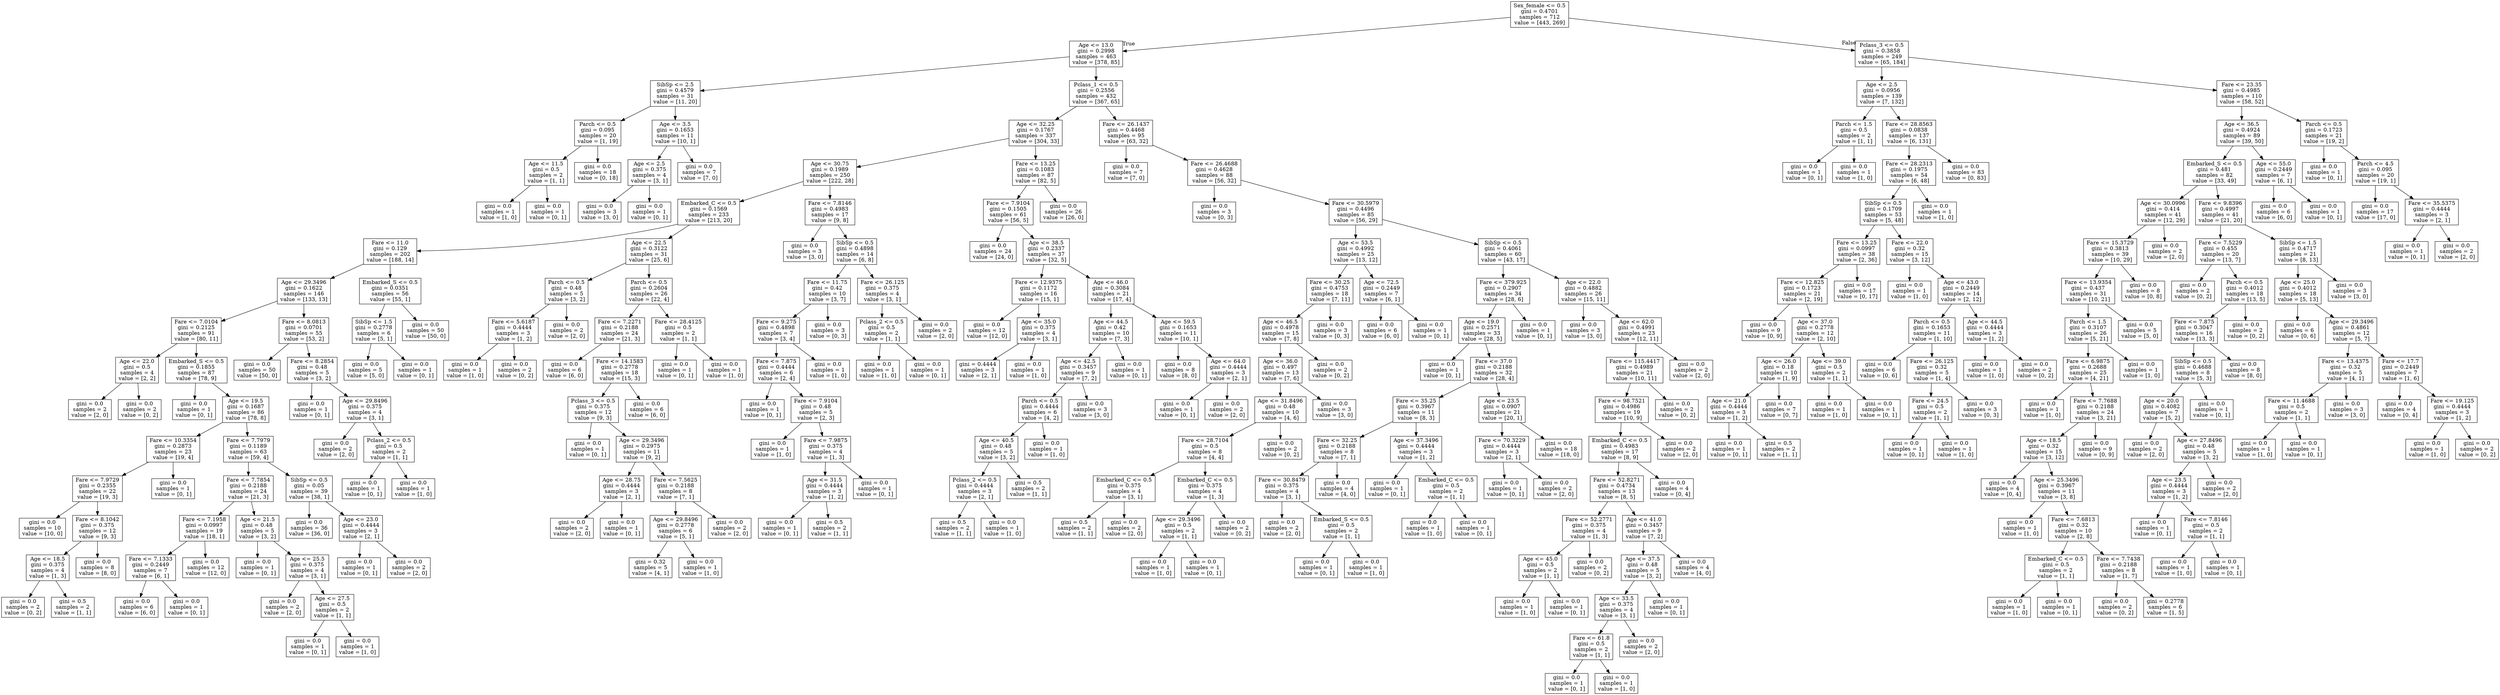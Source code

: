digraph Tree {
node [shape=box] ;
0 [label="Sex_female <= 0.5\ngini = 0.4701\nsamples = 712\nvalue = [443, 269]"] ;
1 [label="Age <= 13.0\ngini = 0.2998\nsamples = 463\nvalue = [378, 85]"] ;
0 -> 1 [labeldistance=2.5, labelangle=45, headlabel="True"] ;
2 [label="SibSp <= 2.5\ngini = 0.4579\nsamples = 31\nvalue = [11, 20]"] ;
1 -> 2 ;
3 [label="Parch <= 0.5\ngini = 0.095\nsamples = 20\nvalue = [1, 19]"] ;
2 -> 3 ;
4 [label="Age <= 11.5\ngini = 0.5\nsamples = 2\nvalue = [1, 1]"] ;
3 -> 4 ;
5 [label="gini = 0.0\nsamples = 1\nvalue = [1, 0]"] ;
4 -> 5 ;
6 [label="gini = 0.0\nsamples = 1\nvalue = [0, 1]"] ;
4 -> 6 ;
7 [label="gini = 0.0\nsamples = 18\nvalue = [0, 18]"] ;
3 -> 7 ;
8 [label="Age <= 3.5\ngini = 0.1653\nsamples = 11\nvalue = [10, 1]"] ;
2 -> 8 ;
9 [label="Age <= 2.5\ngini = 0.375\nsamples = 4\nvalue = [3, 1]"] ;
8 -> 9 ;
10 [label="gini = 0.0\nsamples = 3\nvalue = [3, 0]"] ;
9 -> 10 ;
11 [label="gini = 0.0\nsamples = 1\nvalue = [0, 1]"] ;
9 -> 11 ;
12 [label="gini = 0.0\nsamples = 7\nvalue = [7, 0]"] ;
8 -> 12 ;
13 [label="Pclass_1 <= 0.5\ngini = 0.2556\nsamples = 432\nvalue = [367, 65]"] ;
1 -> 13 ;
14 [label="Age <= 32.25\ngini = 0.1767\nsamples = 337\nvalue = [304, 33]"] ;
13 -> 14 ;
15 [label="Age <= 30.75\ngini = 0.1989\nsamples = 250\nvalue = [222, 28]"] ;
14 -> 15 ;
16 [label="Embarked_C <= 0.5\ngini = 0.1569\nsamples = 233\nvalue = [213, 20]"] ;
15 -> 16 ;
17 [label="Fare <= 11.0\ngini = 0.129\nsamples = 202\nvalue = [188, 14]"] ;
16 -> 17 ;
18 [label="Age <= 29.3496\ngini = 0.1622\nsamples = 146\nvalue = [133, 13]"] ;
17 -> 18 ;
19 [label="Fare <= 7.0104\ngini = 0.2125\nsamples = 91\nvalue = [80, 11]"] ;
18 -> 19 ;
20 [label="Age <= 22.0\ngini = 0.5\nsamples = 4\nvalue = [2, 2]"] ;
19 -> 20 ;
21 [label="gini = 0.0\nsamples = 2\nvalue = [2, 0]"] ;
20 -> 21 ;
22 [label="gini = 0.0\nsamples = 2\nvalue = [0, 2]"] ;
20 -> 22 ;
23 [label="Embarked_S <= 0.5\ngini = 0.1855\nsamples = 87\nvalue = [78, 9]"] ;
19 -> 23 ;
24 [label="gini = 0.0\nsamples = 1\nvalue = [0, 1]"] ;
23 -> 24 ;
25 [label="Age <= 19.5\ngini = 0.1687\nsamples = 86\nvalue = [78, 8]"] ;
23 -> 25 ;
26 [label="Fare <= 10.3354\ngini = 0.2873\nsamples = 23\nvalue = [19, 4]"] ;
25 -> 26 ;
27 [label="Fare <= 7.9729\ngini = 0.2355\nsamples = 22\nvalue = [19, 3]"] ;
26 -> 27 ;
28 [label="gini = 0.0\nsamples = 10\nvalue = [10, 0]"] ;
27 -> 28 ;
29 [label="Fare <= 8.1042\ngini = 0.375\nsamples = 12\nvalue = [9, 3]"] ;
27 -> 29 ;
30 [label="Age <= 18.5\ngini = 0.375\nsamples = 4\nvalue = [1, 3]"] ;
29 -> 30 ;
31 [label="gini = 0.0\nsamples = 2\nvalue = [0, 2]"] ;
30 -> 31 ;
32 [label="gini = 0.5\nsamples = 2\nvalue = [1, 1]"] ;
30 -> 32 ;
33 [label="gini = 0.0\nsamples = 8\nvalue = [8, 0]"] ;
29 -> 33 ;
34 [label="gini = 0.0\nsamples = 1\nvalue = [0, 1]"] ;
26 -> 34 ;
35 [label="Fare <= 7.7979\ngini = 0.1189\nsamples = 63\nvalue = [59, 4]"] ;
25 -> 35 ;
36 [label="Fare <= 7.7854\ngini = 0.2188\nsamples = 24\nvalue = [21, 3]"] ;
35 -> 36 ;
37 [label="Fare <= 7.1958\ngini = 0.0997\nsamples = 19\nvalue = [18, 1]"] ;
36 -> 37 ;
38 [label="Fare <= 7.1333\ngini = 0.2449\nsamples = 7\nvalue = [6, 1]"] ;
37 -> 38 ;
39 [label="gini = 0.0\nsamples = 6\nvalue = [6, 0]"] ;
38 -> 39 ;
40 [label="gini = 0.0\nsamples = 1\nvalue = [0, 1]"] ;
38 -> 40 ;
41 [label="gini = 0.0\nsamples = 12\nvalue = [12, 0]"] ;
37 -> 41 ;
42 [label="Age <= 21.5\ngini = 0.48\nsamples = 5\nvalue = [3, 2]"] ;
36 -> 42 ;
43 [label="gini = 0.0\nsamples = 1\nvalue = [0, 1]"] ;
42 -> 43 ;
44 [label="Age <= 25.5\ngini = 0.375\nsamples = 4\nvalue = [3, 1]"] ;
42 -> 44 ;
45 [label="gini = 0.0\nsamples = 2\nvalue = [2, 0]"] ;
44 -> 45 ;
46 [label="Age <= 27.5\ngini = 0.5\nsamples = 2\nvalue = [1, 1]"] ;
44 -> 46 ;
47 [label="gini = 0.0\nsamples = 1\nvalue = [0, 1]"] ;
46 -> 47 ;
48 [label="gini = 0.0\nsamples = 1\nvalue = [1, 0]"] ;
46 -> 48 ;
49 [label="SibSp <= 0.5\ngini = 0.05\nsamples = 39\nvalue = [38, 1]"] ;
35 -> 49 ;
50 [label="gini = 0.0\nsamples = 36\nvalue = [36, 0]"] ;
49 -> 50 ;
51 [label="Age <= 23.0\ngini = 0.4444\nsamples = 3\nvalue = [2, 1]"] ;
49 -> 51 ;
52 [label="gini = 0.0\nsamples = 1\nvalue = [0, 1]"] ;
51 -> 52 ;
53 [label="gini = 0.0\nsamples = 2\nvalue = [2, 0]"] ;
51 -> 53 ;
54 [label="Fare <= 8.0813\ngini = 0.0701\nsamples = 55\nvalue = [53, 2]"] ;
18 -> 54 ;
55 [label="gini = 0.0\nsamples = 50\nvalue = [50, 0]"] ;
54 -> 55 ;
56 [label="Fare <= 8.2854\ngini = 0.48\nsamples = 5\nvalue = [3, 2]"] ;
54 -> 56 ;
57 [label="gini = 0.0\nsamples = 1\nvalue = [0, 1]"] ;
56 -> 57 ;
58 [label="Age <= 29.8496\ngini = 0.375\nsamples = 4\nvalue = [3, 1]"] ;
56 -> 58 ;
59 [label="gini = 0.0\nsamples = 2\nvalue = [2, 0]"] ;
58 -> 59 ;
60 [label="Pclass_2 <= 0.5\ngini = 0.5\nsamples = 2\nvalue = [1, 1]"] ;
58 -> 60 ;
61 [label="gini = 0.0\nsamples = 1\nvalue = [0, 1]"] ;
60 -> 61 ;
62 [label="gini = 0.0\nsamples = 1\nvalue = [1, 0]"] ;
60 -> 62 ;
63 [label="Embarked_S <= 0.5\ngini = 0.0351\nsamples = 56\nvalue = [55, 1]"] ;
17 -> 63 ;
64 [label="SibSp <= 1.5\ngini = 0.2778\nsamples = 6\nvalue = [5, 1]"] ;
63 -> 64 ;
65 [label="gini = 0.0\nsamples = 5\nvalue = [5, 0]"] ;
64 -> 65 ;
66 [label="gini = 0.0\nsamples = 1\nvalue = [0, 1]"] ;
64 -> 66 ;
67 [label="gini = 0.0\nsamples = 50\nvalue = [50, 0]"] ;
63 -> 67 ;
68 [label="Age <= 22.5\ngini = 0.3122\nsamples = 31\nvalue = [25, 6]"] ;
16 -> 68 ;
69 [label="Parch <= 0.5\ngini = 0.48\nsamples = 5\nvalue = [3, 2]"] ;
68 -> 69 ;
70 [label="Fare <= 5.6187\ngini = 0.4444\nsamples = 3\nvalue = [1, 2]"] ;
69 -> 70 ;
71 [label="gini = 0.0\nsamples = 1\nvalue = [1, 0]"] ;
70 -> 71 ;
72 [label="gini = 0.0\nsamples = 2\nvalue = [0, 2]"] ;
70 -> 72 ;
73 [label="gini = 0.0\nsamples = 2\nvalue = [2, 0]"] ;
69 -> 73 ;
74 [label="Parch <= 0.5\ngini = 0.2604\nsamples = 26\nvalue = [22, 4]"] ;
68 -> 74 ;
75 [label="Fare <= 7.2271\ngini = 0.2188\nsamples = 24\nvalue = [21, 3]"] ;
74 -> 75 ;
76 [label="gini = 0.0\nsamples = 6\nvalue = [6, 0]"] ;
75 -> 76 ;
77 [label="Fare <= 14.1583\ngini = 0.2778\nsamples = 18\nvalue = [15, 3]"] ;
75 -> 77 ;
78 [label="Pclass_3 <= 0.5\ngini = 0.375\nsamples = 12\nvalue = [9, 3]"] ;
77 -> 78 ;
79 [label="gini = 0.0\nsamples = 1\nvalue = [0, 1]"] ;
78 -> 79 ;
80 [label="Age <= 29.3496\ngini = 0.2975\nsamples = 11\nvalue = [9, 2]"] ;
78 -> 80 ;
81 [label="Age <= 28.75\ngini = 0.4444\nsamples = 3\nvalue = [2, 1]"] ;
80 -> 81 ;
82 [label="gini = 0.0\nsamples = 2\nvalue = [2, 0]"] ;
81 -> 82 ;
83 [label="gini = 0.0\nsamples = 1\nvalue = [0, 1]"] ;
81 -> 83 ;
84 [label="Fare <= 7.5625\ngini = 0.2188\nsamples = 8\nvalue = [7, 1]"] ;
80 -> 84 ;
85 [label="Age <= 29.8496\ngini = 0.2778\nsamples = 6\nvalue = [5, 1]"] ;
84 -> 85 ;
86 [label="gini = 0.32\nsamples = 5\nvalue = [4, 1]"] ;
85 -> 86 ;
87 [label="gini = 0.0\nsamples = 1\nvalue = [1, 0]"] ;
85 -> 87 ;
88 [label="gini = 0.0\nsamples = 2\nvalue = [2, 0]"] ;
84 -> 88 ;
89 [label="gini = 0.0\nsamples = 6\nvalue = [6, 0]"] ;
77 -> 89 ;
90 [label="Fare <= 28.4125\ngini = 0.5\nsamples = 2\nvalue = [1, 1]"] ;
74 -> 90 ;
91 [label="gini = 0.0\nsamples = 1\nvalue = [0, 1]"] ;
90 -> 91 ;
92 [label="gini = 0.0\nsamples = 1\nvalue = [1, 0]"] ;
90 -> 92 ;
93 [label="Fare <= 7.8146\ngini = 0.4983\nsamples = 17\nvalue = [9, 8]"] ;
15 -> 93 ;
94 [label="gini = 0.0\nsamples = 3\nvalue = [3, 0]"] ;
93 -> 94 ;
95 [label="SibSp <= 0.5\ngini = 0.4898\nsamples = 14\nvalue = [6, 8]"] ;
93 -> 95 ;
96 [label="Fare <= 11.75\ngini = 0.42\nsamples = 10\nvalue = [3, 7]"] ;
95 -> 96 ;
97 [label="Fare <= 9.275\ngini = 0.4898\nsamples = 7\nvalue = [3, 4]"] ;
96 -> 97 ;
98 [label="Fare <= 7.875\ngini = 0.4444\nsamples = 6\nvalue = [2, 4]"] ;
97 -> 98 ;
99 [label="gini = 0.0\nsamples = 1\nvalue = [0, 1]"] ;
98 -> 99 ;
100 [label="Fare <= 7.9104\ngini = 0.48\nsamples = 5\nvalue = [2, 3]"] ;
98 -> 100 ;
101 [label="gini = 0.0\nsamples = 1\nvalue = [1, 0]"] ;
100 -> 101 ;
102 [label="Fare <= 7.9875\ngini = 0.375\nsamples = 4\nvalue = [1, 3]"] ;
100 -> 102 ;
103 [label="Age <= 31.5\ngini = 0.4444\nsamples = 3\nvalue = [1, 2]"] ;
102 -> 103 ;
104 [label="gini = 0.0\nsamples = 1\nvalue = [0, 1]"] ;
103 -> 104 ;
105 [label="gini = 0.5\nsamples = 2\nvalue = [1, 1]"] ;
103 -> 105 ;
106 [label="gini = 0.0\nsamples = 1\nvalue = [0, 1]"] ;
102 -> 106 ;
107 [label="gini = 0.0\nsamples = 1\nvalue = [1, 0]"] ;
97 -> 107 ;
108 [label="gini = 0.0\nsamples = 3\nvalue = [0, 3]"] ;
96 -> 108 ;
109 [label="Fare <= 26.125\ngini = 0.375\nsamples = 4\nvalue = [3, 1]"] ;
95 -> 109 ;
110 [label="Pclass_2 <= 0.5\ngini = 0.5\nsamples = 2\nvalue = [1, 1]"] ;
109 -> 110 ;
111 [label="gini = 0.0\nsamples = 1\nvalue = [1, 0]"] ;
110 -> 111 ;
112 [label="gini = 0.0\nsamples = 1\nvalue = [0, 1]"] ;
110 -> 112 ;
113 [label="gini = 0.0\nsamples = 2\nvalue = [2, 0]"] ;
109 -> 113 ;
114 [label="Fare <= 13.25\ngini = 0.1083\nsamples = 87\nvalue = [82, 5]"] ;
14 -> 114 ;
115 [label="Fare <= 7.9104\ngini = 0.1505\nsamples = 61\nvalue = [56, 5]"] ;
114 -> 115 ;
116 [label="gini = 0.0\nsamples = 24\nvalue = [24, 0]"] ;
115 -> 116 ;
117 [label="Age <= 38.5\ngini = 0.2337\nsamples = 37\nvalue = [32, 5]"] ;
115 -> 117 ;
118 [label="Fare <= 12.9375\ngini = 0.1172\nsamples = 16\nvalue = [15, 1]"] ;
117 -> 118 ;
119 [label="gini = 0.0\nsamples = 12\nvalue = [12, 0]"] ;
118 -> 119 ;
120 [label="Age <= 35.0\ngini = 0.375\nsamples = 4\nvalue = [3, 1]"] ;
118 -> 120 ;
121 [label="gini = 0.4444\nsamples = 3\nvalue = [2, 1]"] ;
120 -> 121 ;
122 [label="gini = 0.0\nsamples = 1\nvalue = [1, 0]"] ;
120 -> 122 ;
123 [label="Age <= 46.0\ngini = 0.3084\nsamples = 21\nvalue = [17, 4]"] ;
117 -> 123 ;
124 [label="Age <= 44.5\ngini = 0.42\nsamples = 10\nvalue = [7, 3]"] ;
123 -> 124 ;
125 [label="Age <= 42.5\ngini = 0.3457\nsamples = 9\nvalue = [7, 2]"] ;
124 -> 125 ;
126 [label="Parch <= 0.5\ngini = 0.4444\nsamples = 6\nvalue = [4, 2]"] ;
125 -> 126 ;
127 [label="Age <= 40.5\ngini = 0.48\nsamples = 5\nvalue = [3, 2]"] ;
126 -> 127 ;
128 [label="Pclass_2 <= 0.5\ngini = 0.4444\nsamples = 3\nvalue = [2, 1]"] ;
127 -> 128 ;
129 [label="gini = 0.5\nsamples = 2\nvalue = [1, 1]"] ;
128 -> 129 ;
130 [label="gini = 0.0\nsamples = 1\nvalue = [1, 0]"] ;
128 -> 130 ;
131 [label="gini = 0.5\nsamples = 2\nvalue = [1, 1]"] ;
127 -> 131 ;
132 [label="gini = 0.0\nsamples = 1\nvalue = [1, 0]"] ;
126 -> 132 ;
133 [label="gini = 0.0\nsamples = 3\nvalue = [3, 0]"] ;
125 -> 133 ;
134 [label="gini = 0.0\nsamples = 1\nvalue = [0, 1]"] ;
124 -> 134 ;
135 [label="Age <= 59.5\ngini = 0.1653\nsamples = 11\nvalue = [10, 1]"] ;
123 -> 135 ;
136 [label="gini = 0.0\nsamples = 8\nvalue = [8, 0]"] ;
135 -> 136 ;
137 [label="Age <= 64.0\ngini = 0.4444\nsamples = 3\nvalue = [2, 1]"] ;
135 -> 137 ;
138 [label="gini = 0.0\nsamples = 1\nvalue = [0, 1]"] ;
137 -> 138 ;
139 [label="gini = 0.0\nsamples = 2\nvalue = [2, 0]"] ;
137 -> 139 ;
140 [label="gini = 0.0\nsamples = 26\nvalue = [26, 0]"] ;
114 -> 140 ;
141 [label="Fare <= 26.1437\ngini = 0.4468\nsamples = 95\nvalue = [63, 32]"] ;
13 -> 141 ;
142 [label="gini = 0.0\nsamples = 7\nvalue = [7, 0]"] ;
141 -> 142 ;
143 [label="Fare <= 26.4688\ngini = 0.4628\nsamples = 88\nvalue = [56, 32]"] ;
141 -> 143 ;
144 [label="gini = 0.0\nsamples = 3\nvalue = [0, 3]"] ;
143 -> 144 ;
145 [label="Fare <= 30.5979\ngini = 0.4496\nsamples = 85\nvalue = [56, 29]"] ;
143 -> 145 ;
146 [label="Age <= 53.5\ngini = 0.4992\nsamples = 25\nvalue = [13, 12]"] ;
145 -> 146 ;
147 [label="Fare <= 30.25\ngini = 0.4753\nsamples = 18\nvalue = [7, 11]"] ;
146 -> 147 ;
148 [label="Age <= 46.5\ngini = 0.4978\nsamples = 15\nvalue = [7, 8]"] ;
147 -> 148 ;
149 [label="Age <= 36.0\ngini = 0.497\nsamples = 13\nvalue = [7, 6]"] ;
148 -> 149 ;
150 [label="Age <= 31.8496\ngini = 0.48\nsamples = 10\nvalue = [4, 6]"] ;
149 -> 150 ;
151 [label="Fare <= 28.7104\ngini = 0.5\nsamples = 8\nvalue = [4, 4]"] ;
150 -> 151 ;
152 [label="Embarked_C <= 0.5\ngini = 0.375\nsamples = 4\nvalue = [3, 1]"] ;
151 -> 152 ;
153 [label="gini = 0.5\nsamples = 2\nvalue = [1, 1]"] ;
152 -> 153 ;
154 [label="gini = 0.0\nsamples = 2\nvalue = [2, 0]"] ;
152 -> 154 ;
155 [label="Embarked_C <= 0.5\ngini = 0.375\nsamples = 4\nvalue = [1, 3]"] ;
151 -> 155 ;
156 [label="Age <= 29.3496\ngini = 0.5\nsamples = 2\nvalue = [1, 1]"] ;
155 -> 156 ;
157 [label="gini = 0.0\nsamples = 1\nvalue = [1, 0]"] ;
156 -> 157 ;
158 [label="gini = 0.0\nsamples = 1\nvalue = [0, 1]"] ;
156 -> 158 ;
159 [label="gini = 0.0\nsamples = 2\nvalue = [0, 2]"] ;
155 -> 159 ;
160 [label="gini = 0.0\nsamples = 2\nvalue = [0, 2]"] ;
150 -> 160 ;
161 [label="gini = 0.0\nsamples = 3\nvalue = [3, 0]"] ;
149 -> 161 ;
162 [label="gini = 0.0\nsamples = 2\nvalue = [0, 2]"] ;
148 -> 162 ;
163 [label="gini = 0.0\nsamples = 3\nvalue = [0, 3]"] ;
147 -> 163 ;
164 [label="Age <= 72.5\ngini = 0.2449\nsamples = 7\nvalue = [6, 1]"] ;
146 -> 164 ;
165 [label="gini = 0.0\nsamples = 6\nvalue = [6, 0]"] ;
164 -> 165 ;
166 [label="gini = 0.0\nsamples = 1\nvalue = [0, 1]"] ;
164 -> 166 ;
167 [label="SibSp <= 0.5\ngini = 0.4061\nsamples = 60\nvalue = [43, 17]"] ;
145 -> 167 ;
168 [label="Fare <= 379.925\ngini = 0.2907\nsamples = 34\nvalue = [28, 6]"] ;
167 -> 168 ;
169 [label="Age <= 19.0\ngini = 0.2571\nsamples = 33\nvalue = [28, 5]"] ;
168 -> 169 ;
170 [label="gini = 0.0\nsamples = 1\nvalue = [0, 1]"] ;
169 -> 170 ;
171 [label="Fare <= 37.0\ngini = 0.2188\nsamples = 32\nvalue = [28, 4]"] ;
169 -> 171 ;
172 [label="Fare <= 35.25\ngini = 0.3967\nsamples = 11\nvalue = [8, 3]"] ;
171 -> 172 ;
173 [label="Fare <= 32.25\ngini = 0.2188\nsamples = 8\nvalue = [7, 1]"] ;
172 -> 173 ;
174 [label="Fare <= 30.8479\ngini = 0.375\nsamples = 4\nvalue = [3, 1]"] ;
173 -> 174 ;
175 [label="gini = 0.0\nsamples = 2\nvalue = [2, 0]"] ;
174 -> 175 ;
176 [label="Embarked_S <= 0.5\ngini = 0.5\nsamples = 2\nvalue = [1, 1]"] ;
174 -> 176 ;
177 [label="gini = 0.0\nsamples = 1\nvalue = [0, 1]"] ;
176 -> 177 ;
178 [label="gini = 0.0\nsamples = 1\nvalue = [1, 0]"] ;
176 -> 178 ;
179 [label="gini = 0.0\nsamples = 4\nvalue = [4, 0]"] ;
173 -> 179 ;
180 [label="Age <= 37.3496\ngini = 0.4444\nsamples = 3\nvalue = [1, 2]"] ;
172 -> 180 ;
181 [label="gini = 0.0\nsamples = 1\nvalue = [0, 1]"] ;
180 -> 181 ;
182 [label="Embarked_C <= 0.5\ngini = 0.5\nsamples = 2\nvalue = [1, 1]"] ;
180 -> 182 ;
183 [label="gini = 0.0\nsamples = 1\nvalue = [1, 0]"] ;
182 -> 183 ;
184 [label="gini = 0.0\nsamples = 1\nvalue = [0, 1]"] ;
182 -> 184 ;
185 [label="Age <= 23.5\ngini = 0.0907\nsamples = 21\nvalue = [20, 1]"] ;
171 -> 185 ;
186 [label="Fare <= 70.3229\ngini = 0.4444\nsamples = 3\nvalue = [2, 1]"] ;
185 -> 186 ;
187 [label="gini = 0.0\nsamples = 1\nvalue = [0, 1]"] ;
186 -> 187 ;
188 [label="gini = 0.0\nsamples = 2\nvalue = [2, 0]"] ;
186 -> 188 ;
189 [label="gini = 0.0\nsamples = 18\nvalue = [18, 0]"] ;
185 -> 189 ;
190 [label="gini = 0.0\nsamples = 1\nvalue = [0, 1]"] ;
168 -> 190 ;
191 [label="Age <= 22.0\ngini = 0.4882\nsamples = 26\nvalue = [15, 11]"] ;
167 -> 191 ;
192 [label="gini = 0.0\nsamples = 3\nvalue = [3, 0]"] ;
191 -> 192 ;
193 [label="Age <= 62.0\ngini = 0.4991\nsamples = 23\nvalue = [12, 11]"] ;
191 -> 193 ;
194 [label="Fare <= 115.4417\ngini = 0.4989\nsamples = 21\nvalue = [10, 11]"] ;
193 -> 194 ;
195 [label="Fare <= 98.7521\ngini = 0.4986\nsamples = 19\nvalue = [10, 9]"] ;
194 -> 195 ;
196 [label="Embarked_C <= 0.5\ngini = 0.4983\nsamples = 17\nvalue = [8, 9]"] ;
195 -> 196 ;
197 [label="Fare <= 52.8271\ngini = 0.4734\nsamples = 13\nvalue = [8, 5]"] ;
196 -> 197 ;
198 [label="Fare <= 52.2771\ngini = 0.375\nsamples = 4\nvalue = [1, 3]"] ;
197 -> 198 ;
199 [label="Age <= 45.0\ngini = 0.5\nsamples = 2\nvalue = [1, 1]"] ;
198 -> 199 ;
200 [label="gini = 0.0\nsamples = 1\nvalue = [1, 0]"] ;
199 -> 200 ;
201 [label="gini = 0.0\nsamples = 1\nvalue = [0, 1]"] ;
199 -> 201 ;
202 [label="gini = 0.0\nsamples = 2\nvalue = [0, 2]"] ;
198 -> 202 ;
203 [label="Age <= 41.0\ngini = 0.3457\nsamples = 9\nvalue = [7, 2]"] ;
197 -> 203 ;
204 [label="Age <= 37.5\ngini = 0.48\nsamples = 5\nvalue = [3, 2]"] ;
203 -> 204 ;
205 [label="Age <= 33.5\ngini = 0.375\nsamples = 4\nvalue = [3, 1]"] ;
204 -> 205 ;
206 [label="Fare <= 61.8\ngini = 0.5\nsamples = 2\nvalue = [1, 1]"] ;
205 -> 206 ;
207 [label="gini = 0.0\nsamples = 1\nvalue = [0, 1]"] ;
206 -> 207 ;
208 [label="gini = 0.0\nsamples = 1\nvalue = [1, 0]"] ;
206 -> 208 ;
209 [label="gini = 0.0\nsamples = 2\nvalue = [2, 0]"] ;
205 -> 209 ;
210 [label="gini = 0.0\nsamples = 1\nvalue = [0, 1]"] ;
204 -> 210 ;
211 [label="gini = 0.0\nsamples = 4\nvalue = [4, 0]"] ;
203 -> 211 ;
212 [label="gini = 0.0\nsamples = 4\nvalue = [0, 4]"] ;
196 -> 212 ;
213 [label="gini = 0.0\nsamples = 2\nvalue = [2, 0]"] ;
195 -> 213 ;
214 [label="gini = 0.0\nsamples = 2\nvalue = [0, 2]"] ;
194 -> 214 ;
215 [label="gini = 0.0\nsamples = 2\nvalue = [2, 0]"] ;
193 -> 215 ;
216 [label="Pclass_3 <= 0.5\ngini = 0.3858\nsamples = 249\nvalue = [65, 184]"] ;
0 -> 216 [labeldistance=2.5, labelangle=-45, headlabel="False"] ;
217 [label="Age <= 2.5\ngini = 0.0956\nsamples = 139\nvalue = [7, 132]"] ;
216 -> 217 ;
218 [label="Parch <= 1.5\ngini = 0.5\nsamples = 2\nvalue = [1, 1]"] ;
217 -> 218 ;
219 [label="gini = 0.0\nsamples = 1\nvalue = [0, 1]"] ;
218 -> 219 ;
220 [label="gini = 0.0\nsamples = 1\nvalue = [1, 0]"] ;
218 -> 220 ;
221 [label="Fare <= 28.8563\ngini = 0.0838\nsamples = 137\nvalue = [6, 131]"] ;
217 -> 221 ;
222 [label="Fare <= 28.2313\ngini = 0.1975\nsamples = 54\nvalue = [6, 48]"] ;
221 -> 222 ;
223 [label="SibSp <= 0.5\ngini = 0.1709\nsamples = 53\nvalue = [5, 48]"] ;
222 -> 223 ;
224 [label="Fare <= 13.25\ngini = 0.0997\nsamples = 38\nvalue = [2, 36]"] ;
223 -> 224 ;
225 [label="Fare <= 12.825\ngini = 0.1723\nsamples = 21\nvalue = [2, 19]"] ;
224 -> 225 ;
226 [label="gini = 0.0\nsamples = 9\nvalue = [0, 9]"] ;
225 -> 226 ;
227 [label="Age <= 37.0\ngini = 0.2778\nsamples = 12\nvalue = [2, 10]"] ;
225 -> 227 ;
228 [label="Age <= 26.0\ngini = 0.18\nsamples = 10\nvalue = [1, 9]"] ;
227 -> 228 ;
229 [label="Age <= 21.0\ngini = 0.4444\nsamples = 3\nvalue = [1, 2]"] ;
228 -> 229 ;
230 [label="gini = 0.0\nsamples = 1\nvalue = [0, 1]"] ;
229 -> 230 ;
231 [label="gini = 0.5\nsamples = 2\nvalue = [1, 1]"] ;
229 -> 231 ;
232 [label="gini = 0.0\nsamples = 7\nvalue = [0, 7]"] ;
228 -> 232 ;
233 [label="Age <= 39.0\ngini = 0.5\nsamples = 2\nvalue = [1, 1]"] ;
227 -> 233 ;
234 [label="gini = 0.0\nsamples = 1\nvalue = [1, 0]"] ;
233 -> 234 ;
235 [label="gini = 0.0\nsamples = 1\nvalue = [0, 1]"] ;
233 -> 235 ;
236 [label="gini = 0.0\nsamples = 17\nvalue = [0, 17]"] ;
224 -> 236 ;
237 [label="Fare <= 22.0\ngini = 0.32\nsamples = 15\nvalue = [3, 12]"] ;
223 -> 237 ;
238 [label="gini = 0.0\nsamples = 1\nvalue = [1, 0]"] ;
237 -> 238 ;
239 [label="Age <= 43.0\ngini = 0.2449\nsamples = 14\nvalue = [2, 12]"] ;
237 -> 239 ;
240 [label="Parch <= 0.5\ngini = 0.1653\nsamples = 11\nvalue = [1, 10]"] ;
239 -> 240 ;
241 [label="gini = 0.0\nsamples = 6\nvalue = [0, 6]"] ;
240 -> 241 ;
242 [label="Fare <= 26.125\ngini = 0.32\nsamples = 5\nvalue = [1, 4]"] ;
240 -> 242 ;
243 [label="Fare <= 24.5\ngini = 0.5\nsamples = 2\nvalue = [1, 1]"] ;
242 -> 243 ;
244 [label="gini = 0.0\nsamples = 1\nvalue = [0, 1]"] ;
243 -> 244 ;
245 [label="gini = 0.0\nsamples = 1\nvalue = [1, 0]"] ;
243 -> 245 ;
246 [label="gini = 0.0\nsamples = 3\nvalue = [0, 3]"] ;
242 -> 246 ;
247 [label="Age <= 44.5\ngini = 0.4444\nsamples = 3\nvalue = [1, 2]"] ;
239 -> 247 ;
248 [label="gini = 0.0\nsamples = 1\nvalue = [1, 0]"] ;
247 -> 248 ;
249 [label="gini = 0.0\nsamples = 2\nvalue = [0, 2]"] ;
247 -> 249 ;
250 [label="gini = 0.0\nsamples = 1\nvalue = [1, 0]"] ;
222 -> 250 ;
251 [label="gini = 0.0\nsamples = 83\nvalue = [0, 83]"] ;
221 -> 251 ;
252 [label="Fare <= 23.35\ngini = 0.4985\nsamples = 110\nvalue = [58, 52]"] ;
216 -> 252 ;
253 [label="Age <= 36.5\ngini = 0.4924\nsamples = 89\nvalue = [39, 50]"] ;
252 -> 253 ;
254 [label="Embarked_S <= 0.5\ngini = 0.481\nsamples = 82\nvalue = [33, 49]"] ;
253 -> 254 ;
255 [label="Age <= 30.0996\ngini = 0.414\nsamples = 41\nvalue = [12, 29]"] ;
254 -> 255 ;
256 [label="Fare <= 15.3729\ngini = 0.3813\nsamples = 39\nvalue = [10, 29]"] ;
255 -> 256 ;
257 [label="Fare <= 13.9354\ngini = 0.437\nsamples = 31\nvalue = [10, 21]"] ;
256 -> 257 ;
258 [label="Parch <= 1.5\ngini = 0.3107\nsamples = 26\nvalue = [5, 21]"] ;
257 -> 258 ;
259 [label="Fare <= 6.9875\ngini = 0.2688\nsamples = 25\nvalue = [4, 21]"] ;
258 -> 259 ;
260 [label="gini = 0.0\nsamples = 1\nvalue = [1, 0]"] ;
259 -> 260 ;
261 [label="Fare <= 7.7688\ngini = 0.2188\nsamples = 24\nvalue = [3, 21]"] ;
259 -> 261 ;
262 [label="Age <= 18.5\ngini = 0.32\nsamples = 15\nvalue = [3, 12]"] ;
261 -> 262 ;
263 [label="gini = 0.0\nsamples = 4\nvalue = [0, 4]"] ;
262 -> 263 ;
264 [label="Age <= 25.3496\ngini = 0.3967\nsamples = 11\nvalue = [3, 8]"] ;
262 -> 264 ;
265 [label="gini = 0.0\nsamples = 1\nvalue = [1, 0]"] ;
264 -> 265 ;
266 [label="Fare <= 7.6813\ngini = 0.32\nsamples = 10\nvalue = [2, 8]"] ;
264 -> 266 ;
267 [label="Embarked_C <= 0.5\ngini = 0.5\nsamples = 2\nvalue = [1, 1]"] ;
266 -> 267 ;
268 [label="gini = 0.0\nsamples = 1\nvalue = [1, 0]"] ;
267 -> 268 ;
269 [label="gini = 0.0\nsamples = 1\nvalue = [0, 1]"] ;
267 -> 269 ;
270 [label="Fare <= 7.7438\ngini = 0.2188\nsamples = 8\nvalue = [1, 7]"] ;
266 -> 270 ;
271 [label="gini = 0.0\nsamples = 2\nvalue = [0, 2]"] ;
270 -> 271 ;
272 [label="gini = 0.2778\nsamples = 6\nvalue = [1, 5]"] ;
270 -> 272 ;
273 [label="gini = 0.0\nsamples = 9\nvalue = [0, 9]"] ;
261 -> 273 ;
274 [label="gini = 0.0\nsamples = 1\nvalue = [1, 0]"] ;
258 -> 274 ;
275 [label="gini = 0.0\nsamples = 5\nvalue = [5, 0]"] ;
257 -> 275 ;
276 [label="gini = 0.0\nsamples = 8\nvalue = [0, 8]"] ;
256 -> 276 ;
277 [label="gini = 0.0\nsamples = 2\nvalue = [2, 0]"] ;
255 -> 277 ;
278 [label="Fare <= 9.8396\ngini = 0.4997\nsamples = 41\nvalue = [21, 20]"] ;
254 -> 278 ;
279 [label="Fare <= 7.5229\ngini = 0.455\nsamples = 20\nvalue = [13, 7]"] ;
278 -> 279 ;
280 [label="gini = 0.0\nsamples = 2\nvalue = [0, 2]"] ;
279 -> 280 ;
281 [label="Parch <= 0.5\ngini = 0.4012\nsamples = 18\nvalue = [13, 5]"] ;
279 -> 281 ;
282 [label="Fare <= 7.875\ngini = 0.3047\nsamples = 16\nvalue = [13, 3]"] ;
281 -> 282 ;
283 [label="SibSp <= 0.5\ngini = 0.4688\nsamples = 8\nvalue = [5, 3]"] ;
282 -> 283 ;
284 [label="Age <= 20.0\ngini = 0.4082\nsamples = 7\nvalue = [5, 2]"] ;
283 -> 284 ;
285 [label="gini = 0.0\nsamples = 2\nvalue = [2, 0]"] ;
284 -> 285 ;
286 [label="Age <= 27.8496\ngini = 0.48\nsamples = 5\nvalue = [3, 2]"] ;
284 -> 286 ;
287 [label="Age <= 23.5\ngini = 0.4444\nsamples = 3\nvalue = [1, 2]"] ;
286 -> 287 ;
288 [label="gini = 0.0\nsamples = 1\nvalue = [0, 1]"] ;
287 -> 288 ;
289 [label="Fare <= 7.8146\ngini = 0.5\nsamples = 2\nvalue = [1, 1]"] ;
287 -> 289 ;
290 [label="gini = 0.0\nsamples = 1\nvalue = [1, 0]"] ;
289 -> 290 ;
291 [label="gini = 0.0\nsamples = 1\nvalue = [0, 1]"] ;
289 -> 291 ;
292 [label="gini = 0.0\nsamples = 2\nvalue = [2, 0]"] ;
286 -> 292 ;
293 [label="gini = 0.0\nsamples = 1\nvalue = [0, 1]"] ;
283 -> 293 ;
294 [label="gini = 0.0\nsamples = 8\nvalue = [8, 0]"] ;
282 -> 294 ;
295 [label="gini = 0.0\nsamples = 2\nvalue = [0, 2]"] ;
281 -> 295 ;
296 [label="SibSp <= 1.5\ngini = 0.4717\nsamples = 21\nvalue = [8, 13]"] ;
278 -> 296 ;
297 [label="Age <= 25.0\ngini = 0.4012\nsamples = 18\nvalue = [5, 13]"] ;
296 -> 297 ;
298 [label="gini = 0.0\nsamples = 6\nvalue = [0, 6]"] ;
297 -> 298 ;
299 [label="Age <= 29.3496\ngini = 0.4861\nsamples = 12\nvalue = [5, 7]"] ;
297 -> 299 ;
300 [label="Fare <= 13.4375\ngini = 0.32\nsamples = 5\nvalue = [4, 1]"] ;
299 -> 300 ;
301 [label="Fare <= 11.4688\ngini = 0.5\nsamples = 2\nvalue = [1, 1]"] ;
300 -> 301 ;
302 [label="gini = 0.0\nsamples = 1\nvalue = [1, 0]"] ;
301 -> 302 ;
303 [label="gini = 0.0\nsamples = 1\nvalue = [0, 1]"] ;
301 -> 303 ;
304 [label="gini = 0.0\nsamples = 3\nvalue = [3, 0]"] ;
300 -> 304 ;
305 [label="Fare <= 17.7\ngini = 0.2449\nsamples = 7\nvalue = [1, 6]"] ;
299 -> 305 ;
306 [label="gini = 0.0\nsamples = 4\nvalue = [0, 4]"] ;
305 -> 306 ;
307 [label="Fare <= 19.125\ngini = 0.4444\nsamples = 3\nvalue = [1, 2]"] ;
305 -> 307 ;
308 [label="gini = 0.0\nsamples = 1\nvalue = [1, 0]"] ;
307 -> 308 ;
309 [label="gini = 0.0\nsamples = 2\nvalue = [0, 2]"] ;
307 -> 309 ;
310 [label="gini = 0.0\nsamples = 3\nvalue = [3, 0]"] ;
296 -> 310 ;
311 [label="Age <= 55.0\ngini = 0.2449\nsamples = 7\nvalue = [6, 1]"] ;
253 -> 311 ;
312 [label="gini = 0.0\nsamples = 6\nvalue = [6, 0]"] ;
311 -> 312 ;
313 [label="gini = 0.0\nsamples = 1\nvalue = [0, 1]"] ;
311 -> 313 ;
314 [label="Parch <= 0.5\ngini = 0.1723\nsamples = 21\nvalue = [19, 2]"] ;
252 -> 314 ;
315 [label="gini = 0.0\nsamples = 1\nvalue = [0, 1]"] ;
314 -> 315 ;
316 [label="Parch <= 4.5\ngini = 0.095\nsamples = 20\nvalue = [19, 1]"] ;
314 -> 316 ;
317 [label="gini = 0.0\nsamples = 17\nvalue = [17, 0]"] ;
316 -> 317 ;
318 [label="Fare <= 35.5375\ngini = 0.4444\nsamples = 3\nvalue = [2, 1]"] ;
316 -> 318 ;
319 [label="gini = 0.0\nsamples = 1\nvalue = [0, 1]"] ;
318 -> 319 ;
320 [label="gini = 0.0\nsamples = 2\nvalue = [2, 0]"] ;
318 -> 320 ;
}